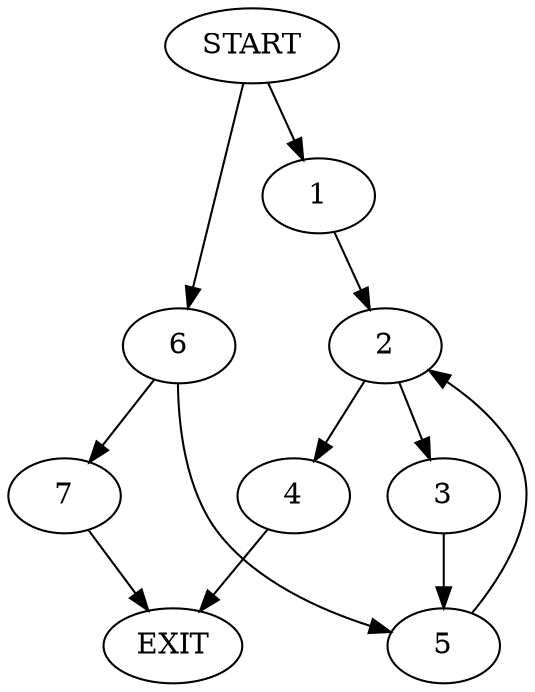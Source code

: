 digraph {
0 [label="START"]
8 [label="EXIT"]
0 -> 1
1 -> 2
2 -> 3
2 -> 4
4 -> 8
3 -> 5
5 -> 2
0 -> 6
6 -> 7
6 -> 5
7 -> 8
}
